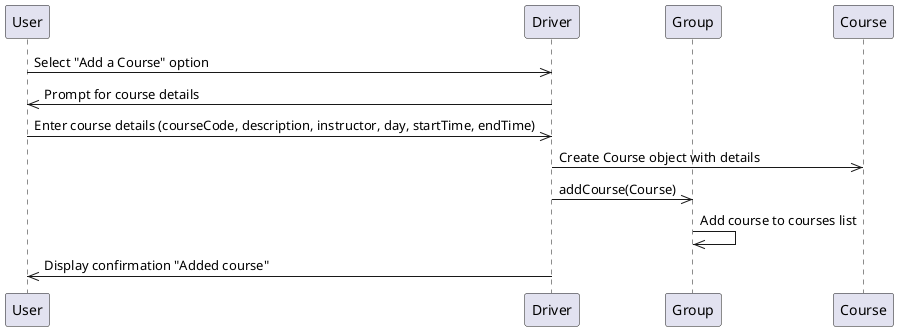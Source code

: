 @startuml
'https://plantuml.com/sequence-diagram

participant User as User
    participant Driver as Driver
    participant Group as Group
    participant Course as Course

    User->>Driver: Select "Add a Course" option
    Driver->>User: Prompt for course details
    User->>Driver: Enter course details (courseCode, description, instructor, day, startTime, endTime)
    Driver->>Course: Create Course object with details
    Driver->>Group: addCourse(Course)
    Group->>Group: Add course to courses list
    Driver->>User: Display confirmation "Added course"
@enduml